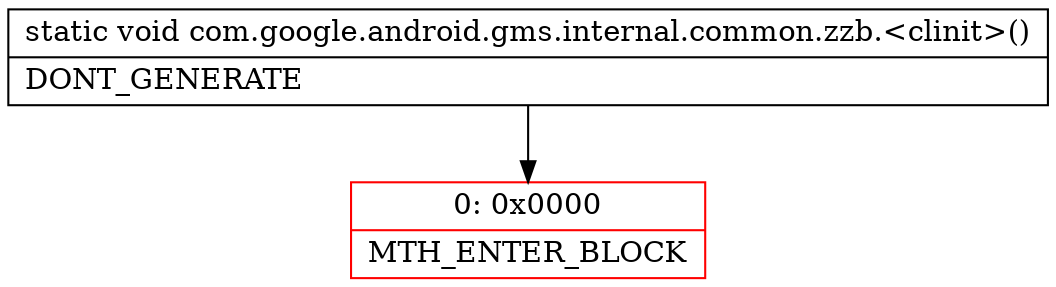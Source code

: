 digraph "CFG forcom.google.android.gms.internal.common.zzb.\<clinit\>()V" {
subgraph cluster_Region_357956670 {
label = "R(0)";
node [shape=record,color=blue];
}
Node_0 [shape=record,color=red,label="{0\:\ 0x0000|MTH_ENTER_BLOCK\l}"];
MethodNode[shape=record,label="{static void com.google.android.gms.internal.common.zzb.\<clinit\>()  | DONT_GENERATE\l}"];
MethodNode -> Node_0;
}

